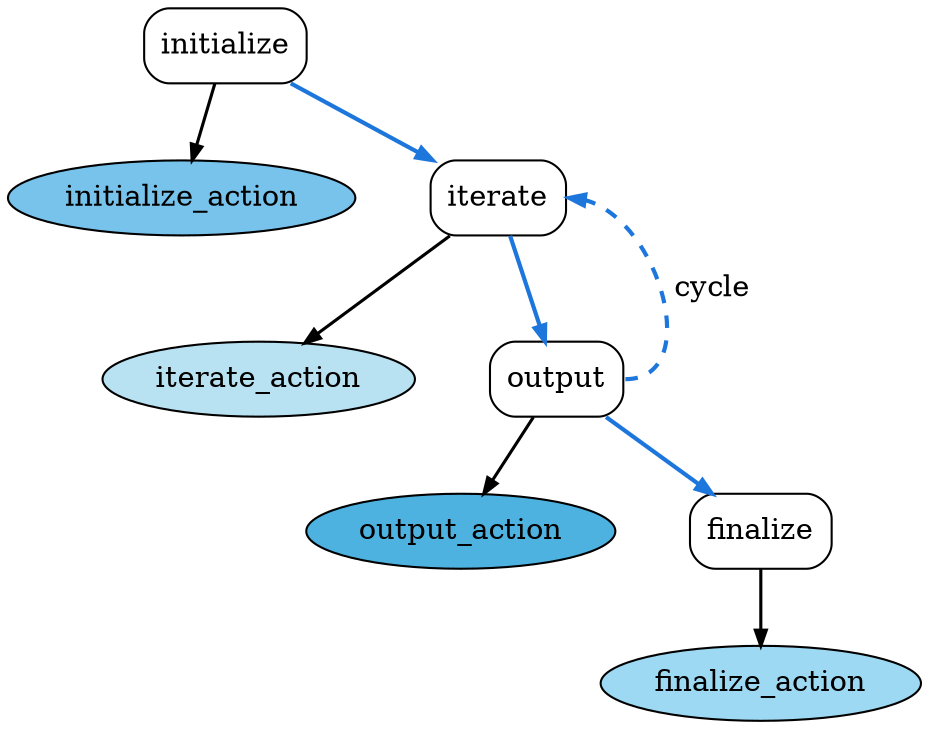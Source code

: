 digraph "sph control model" {
	graph [nodesep=.5];
	node [color=black,
		fillcolor=lightgrey,
		fontcolor=black,
		shape=ellipse
	];
	edge [arrowhead=normal,
		arrowsize=0.75,
		arrowtail=normal,
		color=black,
		dir=forward,
		fillcolor=black,
		fontcolor=black,
		headport=c,
		tailport=c
	];
	initialize	[label=initialize,
		shape=box,
		style=rounded];
	"0xca64a0"	[fillcolor="#77c3ec",
		label=initialize_action,
		style=filled];
	initialize:c -> "0xca64a0":c	[penwidth=1.5];
	iterate	[label=iterate,
		shape=box,
		style=rounded];
	initialize:c -> iterate:c	[color="#1d76db",
		fillcolor="#1d76db",
		style=bold];
	"0xca6500"	[fillcolor="#b8e2f2",
		label=iterate_action,
		style=filled];
	iterate:c -> "0xca6500":c	[penwidth=1.5];
	output	[label=output,
		shape=box,
		style=rounded];
	iterate:c -> output:c	[color="#1d76db",
		fillcolor="#1d76db",
		style=bold];
	output:e -> iterate:e	[color="#1d76db",
		fillcolor="#1d76db",
		label=" cycle",
		style="dashed,bold"];
	"0xca6560"	[fillcolor="#4eb2e0",
		label=output_action,
		style=filled];
	output:c -> "0xca6560":c	[penwidth=1.5];
	finalize	[label=finalize,
		shape=box,
		style=rounded];
	output:c -> finalize:c	[color="#1d76db",
		fillcolor="#1d76db",
		style=bold];
	"0xca65c0"	[fillcolor="#9dd9f3",
		label=finalize_action,
		style=filled];
	finalize:c -> "0xca65c0":c	[penwidth=1.5];
}
